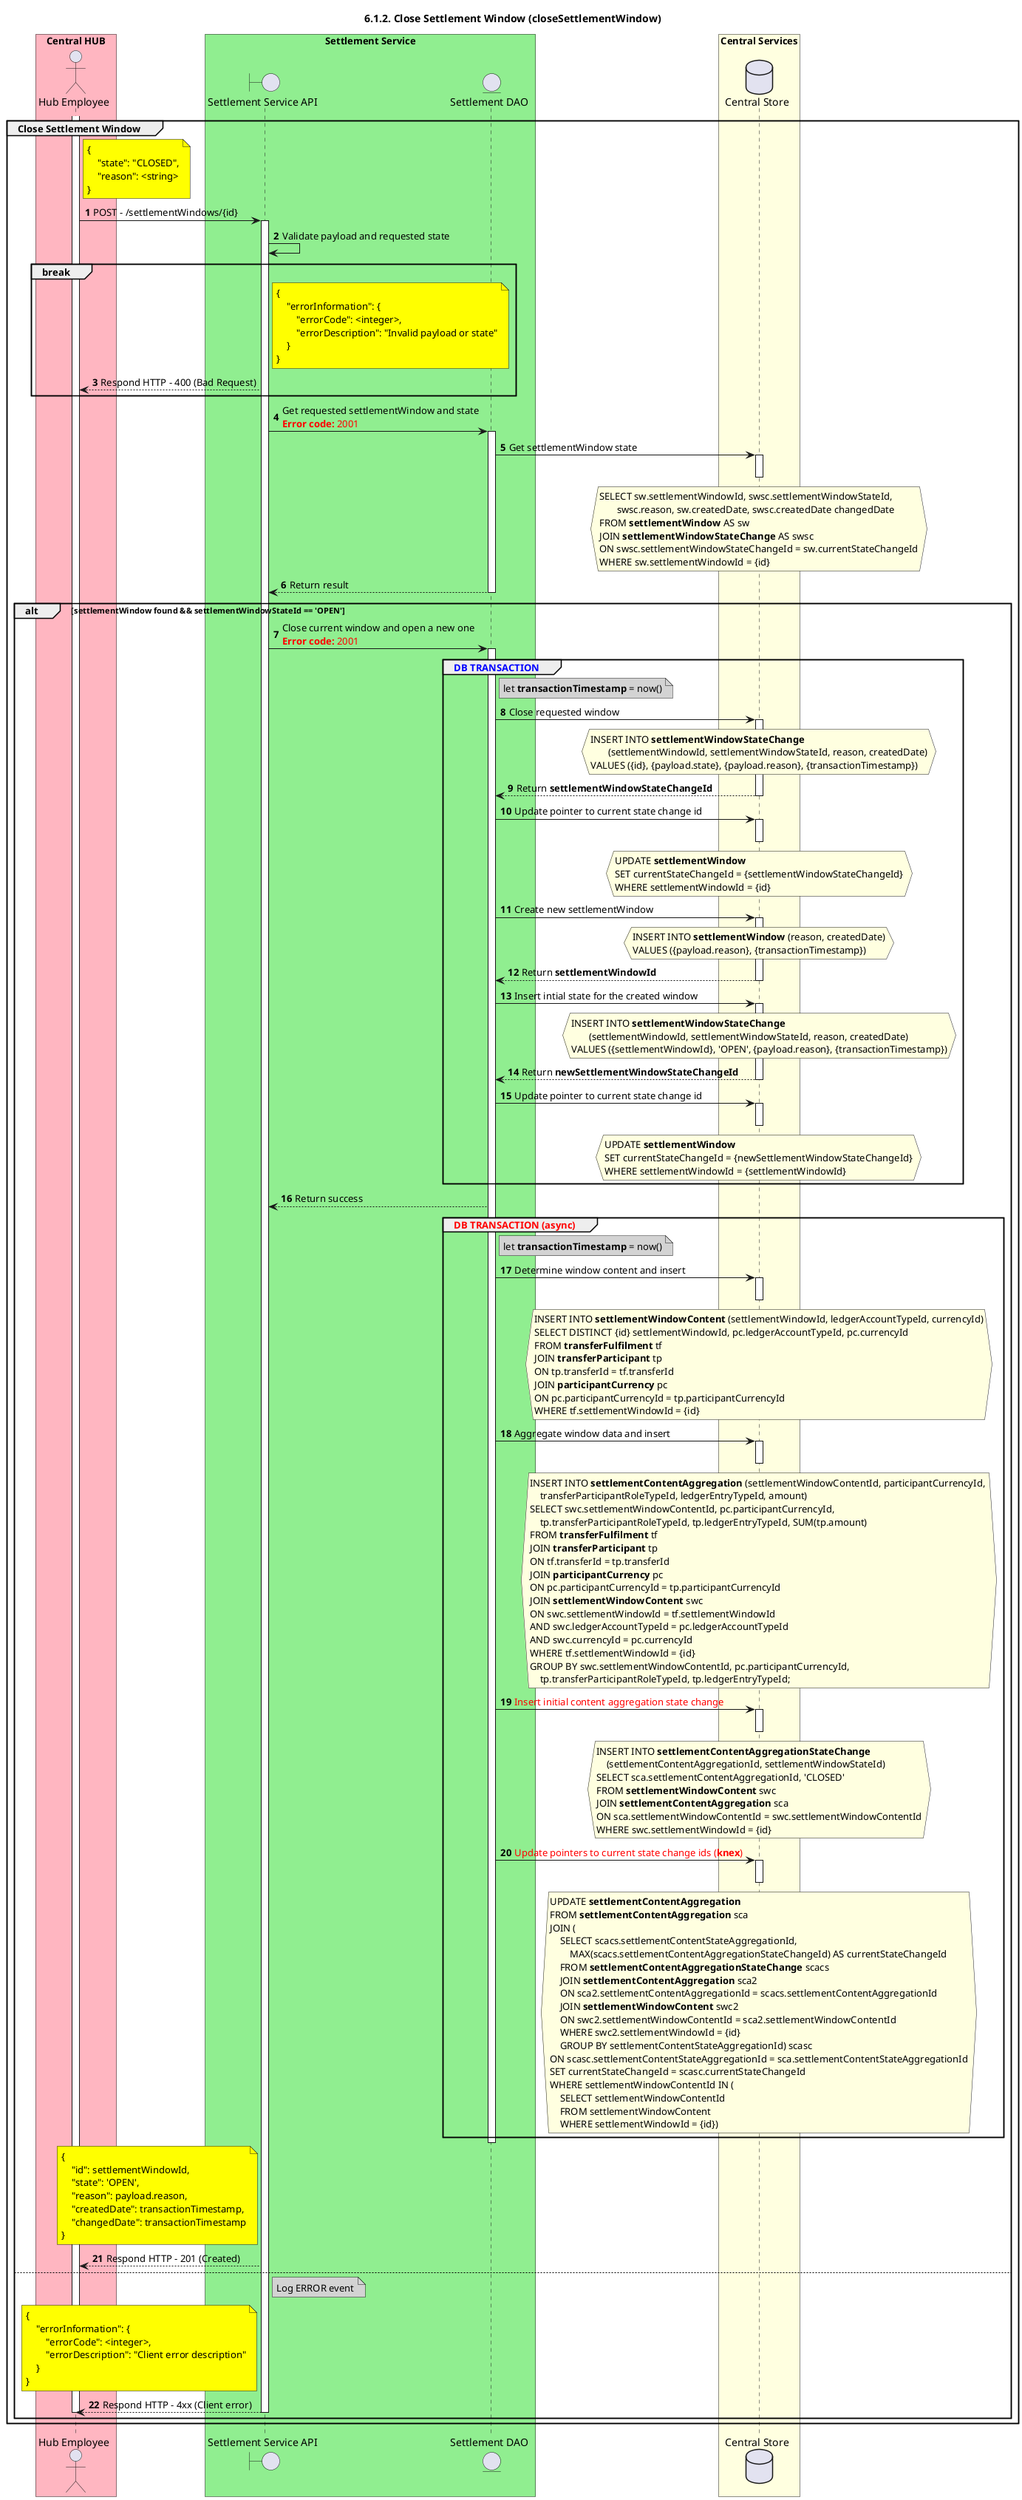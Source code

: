 /'*****
 License
 --------------
 Copyright © 2017 Bill & Melinda Gates Foundation
 The Mojaloop files are made available by the Bill & Melinda Gates Foundation under the Apache License, Version 2.0 (the "License") and you may not use these files except in compliance with the License. You may obtain a copy of the License at
 http://www.apache.org/licenses/LICENSE-2.0
 Unless required by applicable law or agreed to in writing, the Mojaloop files are distributed on an "AS IS" BASIS, WITHOUT WARRANTIES OR CONDITIONS OF ANY KIND, either express or implied. See the License for the specific language governing permissions and limitations under the License.
 Contributors
 --------------
 This is the official list of the Mojaloop project contributors for this file.
 Names of the original copyright holders (individuals or organizations)
 should be listed with a '*' in the first column. People who have
 contributed from an organization can be listed under the organization
 that actually holds the copyright for their contributions (see the
 Gates Foundation organization for an example). Those individuals should have
 their names indented and be marked with a '-'. Email address can be added
 optionally within square brackets <email>.
 * Gates Foundation
 - Name Surname <name.surname@gatesfoundation.com>

 * ModusBox
 - Georgi Georgiev <georgi.georgiev@modusbox.com>
 --------------
 ******'/

@startuml
' declate title
title 6.1.2. Close Settlement Window (closeSettlementWindow)

autonumber 

' declare actors
actor "Hub Employee" as OPERATOR
boundary "Settlement Service API" as SSAPI
entity "Settlement DAO" as SETTLE_DAO
database "Central Store" as DB

box "Central HUB" #lightpink
    participant OPERATOR
end box

box "Settlement Service" #lightgreen
    participant SSAPI
    participant SETTLE_DAO
end box

box "Central Services" #lightyellow
    participant DB
end box

' start flow
group Close Settlement Window
    activate OPERATOR
    note right of OPERATOR #yellow
        {
            "state": "CLOSED",
            "reason": <string>
        }
    end note

    OPERATOR -> SSAPI: POST - /settlementWindows/{id}
    activate SSAPI
    SSAPI -> SSAPI: Validate payload and requested state
    break
        note right of SSAPI #yellow
            {
                "errorInformation": {
                    "errorCode": <integer>,
                    "errorDescription": "Invalid payload or state"
                }
            }
        end note
        OPERATOR <-- SSAPI: Respond HTTP - 400 (Bad Request)
    end
    SSAPI -> SETTLE_DAO: Get requested settlementWindow and state\n<color #FF0000><b>Error code:</b> 2001</color>
    activate SETTLE_DAO
    SETTLE_DAO -> DB: Get settlementWindow state
    activate DB
    hnote over DB #lightyellow
        SELECT sw.settlementWindowId, swsc.settlementWindowStateId, 
               swsc.reason, sw.createdDate, swsc.createdDate changedDate
        FROM **settlementWindow** AS sw
        JOIN **settlementWindowStateChange** AS swsc
        ON swsc.settlementWindowStateChangeId = sw.currentStateChangeId
        WHERE sw.settlementWindowId = {id}
    end hnote
    deactivate DB
    SETTLE_DAO --> SSAPI: Return result
    deactivate SETTLE_DAO

    alt settlementWindow found && settlementWindowStateId == 'OPEN'
        SSAPI -> SETTLE_DAO: Close current window and open a new one\n<color #FF0000><b>Error code:</b> 2001</color>
        activate SETTLE_DAO
        group <color #blue>DB TRANSACTION</color>
            note right of SETTLE_DAO #lightgray
                let **transactionTimestamp** = now()
            end note

            SETTLE_DAO -> DB: Close requested window
            activate DB
            hnote over DB #lightyellow
                INSERT INTO **settlementWindowStateChange**
                       (settlementWindowId, settlementWindowStateId, reason, createdDate)
                VALUES ({id}, {payload.state}, {payload.reason}, {transactionTimestamp})
            end hnote
            SETTLE_DAO <-- DB: Return **settlementWindowStateChangeId**
            deactivate DB

            SETTLE_DAO -> DB: Update pointer to current state change id
            activate DB
            hnote over DB #lightyellow
                UPDATE **settlementWindow**
                SET currentStateChangeId = {settlementWindowStateChangeId}
                WHERE settlementWindowId = {id}
            end hnote
            deactivate DB

            SETTLE_DAO -> DB: Create new settlementWindow
            activate DB
            hnote over DB #lightyellow
                INSERT INTO **settlementWindow** (reason, createdDate)
                VALUES ({payload.reason}, {transactionTimestamp})
            end note
            SETTLE_DAO <-- DB: Return **settlementWindowId**
            deactivate DB

            SETTLE_DAO -> DB: Insert intial state for the created window
            activate DB
            hnote over DB #lightyellow
                INSERT INTO **settlementWindowStateChange**
                       (settlementWindowId, settlementWindowStateId, reason, createdDate)
                VALUES ({settlementWindowId}, 'OPEN', {payload.reason}, {transactionTimestamp})
            end note
            SETTLE_DAO <-- DB: Return **newSettlementWindowStateChangeId**
            deactivate DB

            SETTLE_DAO -> DB: Update pointer to current state change id
            activate DB
            hnote over DB #lightyellow
                UPDATE **settlementWindow**
                SET currentStateChangeId = {newSettlementWindowStateChangeId}
                WHERE settlementWindowId = {settlementWindowId}
            end hnote
            deactivate DB
        end
        SSAPI <-- SETTLE_DAO: Return success
        group <color #red>DB TRANSACTION (async)</color>
            note right of SETTLE_DAO #lightgray
                let **transactionTimestamp** = now()
            end note

            SETTLE_DAO -> DB: Determine window content and insert
            activate DB
            hnote over DB #lightyellow
                INSERT INTO **settlementWindowContent** (settlementWindowId, ledgerAccountTypeId, currencyId)
                SELECT DISTINCT {id} settlementWindowId, pc.ledgerAccountTypeId, pc.currencyId
                FROM **transferFulfilment** tf
                JOIN **transferParticipant** tp
                ON tp.transferId = tf.transferId
                JOIN **participantCurrency** pc
                ON pc.participantCurrencyId = tp.participantCurrencyId
                WHERE tf.settlementWindowId = {id}
            end hnote
            deactivate DB

            SETTLE_DAO -> DB: Aggregate window data and insert
            activate DB
            hnote over DB #lightyellow
                INSERT INTO **settlementContentAggregation** (settlementWindowContentId, participantCurrencyId, 
                    transferParticipantRoleTypeId, ledgerEntryTypeId, amount)
                SELECT swc.settlementWindowContentId, pc.participantCurrencyId,
                    tp.transferParticipantRoleTypeId, tp.ledgerEntryTypeId, SUM(tp.amount)
                FROM **transferFulfilment** tf
                JOIN **transferParticipant** tp
                ON tf.transferId = tp.transferId
                JOIN **participantCurrency** pc
                ON pc.participantCurrencyId = tp.participantCurrencyId
                JOIN **settlementWindowContent** swc
                ON swc.settlementWindowId = tf.settlementWindowId
                AND swc.ledgerAccountTypeId = pc.ledgerAccountTypeId
                AND swc.currencyId = pc.currencyId
                WHERE tf.settlementWindowId = {id}
                GROUP BY swc.settlementWindowContentId, pc.participantCurrencyId, 
                    tp.transferParticipantRoleTypeId, tp.ledgerEntryTypeId;
            end hnote
            deactivate DB

            SETTLE_DAO -> DB: <color #red>Insert initial content aggregation state change</color>
            activate DB
            hnote over DB #lightyellow
                INSERT INTO **settlementContentAggregationStateChange**
                    (settlementContentAggregationId, settlementWindowStateId)
                SELECT sca.settlementContentAggregationId, 'CLOSED'
                FROM **settlementWindowContent** swc
                JOIN **settlementContentAggregation** sca
                ON sca.settlementWindowContentId = swc.settlementWindowContentId
                WHERE swc.settlementWindowId = {id}
            end hnote
            deactivate DB

            SETTLE_DAO -> DB: <color #red>Update pointers to current state change ids (<b>knex</b>)</color>
            activate DB
            hnote over DB #lightyellow
                UPDATE **settlementContentAggregation**
                FROM **settlementContentAggregation** sca
                JOIN (
                    SELECT scacs.settlementContentStateAggregationId, 
                        MAX(scacs.settlementContentAggregationStateChangeId) AS currentStateChangeId
                    FROM **settlementContentAggregationStateChange** scacs
                    JOIN **settlementContentAggregation** sca2
                    ON sca2.settlementContentAggregationId = scacs.settlementContentAggregationId
                    JOIN **settlementWindowContent** swc2
                    ON swc2.settlementWindowContentId = sca2.settlementWindowContentId
                    WHERE swc2.settlementWindowId = {id}
                    GROUP BY settlementContentStateAggregationId) scasc
                ON scasc.settlementContentStateAggregationId = sca.settlementContentStateAggregationId
                SET currentStateChangeId = scasc.currentStateChangeId
                WHERE settlementWindowContentId IN (
                    SELECT settlementWindowContentId
                    FROM settlementWindowContent
                    WHERE settlementWindowId = {id})
            end hnote
            deactivate DB
        end
        deactivate SETTLE_DAO

        note left of SSAPI #yellow
            {
                "id": settlementWindowId,
                "state": 'OPEN',
                "reason": payload.reason,
                "createdDate": transactionTimestamp,
                "changedDate": transactionTimestamp
            }
        end note
        OPERATOR <-- SSAPI: Respond HTTP - 201 (Created)
    else
        note right of SSAPI #lightgray
            Log ERROR event
        end note
        note left of SSAPI #yellow
            {
                "errorInformation": {
                    "errorCode": <integer>,
                    "errorDescription": "Client error description"
                }
            }
        end note
        OPERATOR <-- SSAPI: Respond HTTP - 4xx (Client error)
        deactivate SSAPI
        deactivate OPERATOR
    end
end
@enduml
